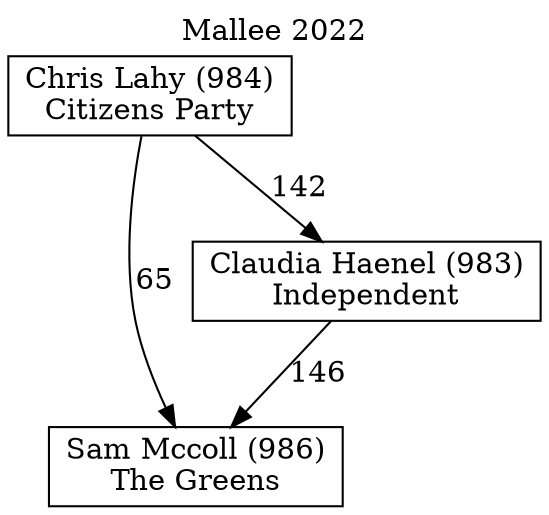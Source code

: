// House preference flow
digraph "Sam Mccoll (986)_Mallee_2022" {
	graph [label="Mallee 2022" labelloc=t mclimit=10]
	node [shape=box]
	"Sam Mccoll (986)" [label="Sam Mccoll (986)
The Greens"]
	"Claudia Haenel (983)" [label="Claudia Haenel (983)
Independent"]
	"Chris Lahy (984)" [label="Chris Lahy (984)
Citizens Party"]
	"Claudia Haenel (983)" -> "Sam Mccoll (986)" [label=146]
	"Chris Lahy (984)" -> "Claudia Haenel (983)" [label=142]
	"Chris Lahy (984)" -> "Sam Mccoll (986)" [label=65]
}
